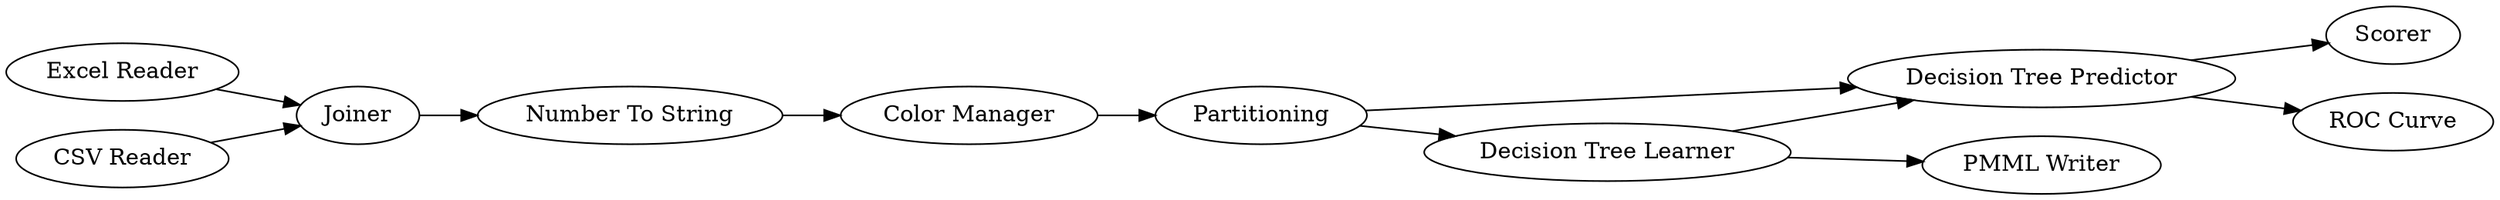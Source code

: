 digraph {
	65 -> 107
	65 -> 102
	67 -> 61
	113 -> 105
	101 -> 65
	61 -> 65
	61 -> 101
	114 -> 113
	105 -> 67
	101 -> 109
	115 -> 113
	107 [label=Scorer]
	113 [label=Joiner]
	102 [label="ROC Curve"]
	115 [label="CSV Reader"]
	65 [label="Decision Tree Predictor"]
	67 [label="Color Manager"]
	101 [label="Decision Tree Learner"]
	61 [label=Partitioning]
	109 [label="PMML Writer"]
	114 [label="Excel Reader"]
	105 [label="Number To String"]
	rankdir=LR
}

